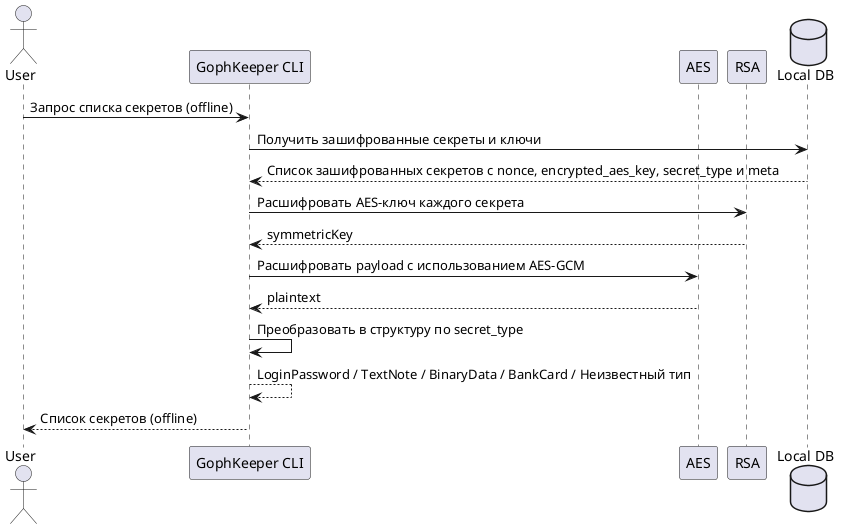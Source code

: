 @startuml
' Актор — пользователь GophKeeper CLI
actor User

' Участники процесса
participant "GophKeeper CLI" as Client
participant AES
participant RSA
database "Local DB" as LDB

' Пользователь запрашивает список секретов
User -> Client: Запрос списка секретов (offline)

' Получение зашифрованных секретов из локальной БД
Client -> LDB: Получить зашифрованные секреты и ключи
LDB --> Client: Список зашифрованных секретов с nonce, encrypted_aes_key, secret_type и meta

' Расшифровка AES-ключей
Client -> RSA: Расшифровать AES-ключ каждого секрета
RSA --> Client: symmetricKey

' Расшифровка payload
Client -> AES: Расшифровать payload с использованием AES-GCM
AES --> Client: plaintext

' Преобразование секрета по типу
Client -> Client: Преобразовать в структуру по secret_type
Client --> Client: LoginPassword / TextNote / BinaryData / BankCard / Неизвестный тип

' Возврат списка пользователю
Client --> User: Список секретов (offline)
@enduml

@startuml
' Актор — пользователь GophKeeper CLI
actor User

' Участники процесса
participant "GophKeeper CLI" as Client
participant AES
participant RSA
participant "API Server" as Server

' Пользователь запрашивает список секретов
User -> Client: Запрос списка секретов (online)

' Получение зашифрованных секретов с сервера
Client -> Server: Запрос зашифрованных секретов
Server --> Client: Список зашифрованных секретов с nonce, encrypted_aes_key, secret_type и meta

' Расшифровка AES-ключей
Client -> RSA: Расшифровать AES-ключ каждого секрета
RSA --> Client: symmetricKey

' Расшифровка payload
Client -> AES: Расшифровать payload с использованием AES-GCM
AES --> Client: plaintext

' Преобразование секрета по типу
Client -> Client: Преобразовать в структуру по secret_type
Client --> Client: LoginPassword / TextNote / BinaryData / BankCard / Неизвестный тип

' Возврат списка пользователю
Client --> User: Список секретов (online)
@enduml
